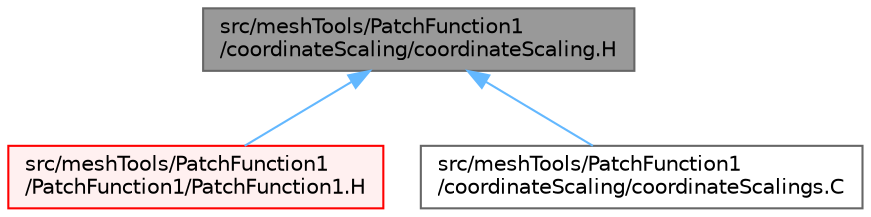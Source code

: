 digraph "src/meshTools/PatchFunction1/coordinateScaling/coordinateScaling.H"
{
 // LATEX_PDF_SIZE
  bgcolor="transparent";
  edge [fontname=Helvetica,fontsize=10,labelfontname=Helvetica,labelfontsize=10];
  node [fontname=Helvetica,fontsize=10,shape=box,height=0.2,width=0.4];
  Node1 [id="Node000001",label="src/meshTools/PatchFunction1\l/coordinateScaling/coordinateScaling.H",height=0.2,width=0.4,color="gray40", fillcolor="grey60", style="filled", fontcolor="black",tooltip=" "];
  Node1 -> Node2 [id="edge1_Node000001_Node000002",dir="back",color="steelblue1",style="solid",tooltip=" "];
  Node2 [id="Node000002",label="src/meshTools/PatchFunction1\l/PatchFunction1/PatchFunction1.H",height=0.2,width=0.4,color="red", fillcolor="#FFF0F0", style="filled",URL="$PatchFunction1_8H.html",tooltip=" "];
  Node1 -> Node135 [id="edge2_Node000001_Node000135",dir="back",color="steelblue1",style="solid",tooltip=" "];
  Node135 [id="Node000135",label="src/meshTools/PatchFunction1\l/coordinateScaling/coordinateScalings.C",height=0.2,width=0.4,color="grey40", fillcolor="white", style="filled",URL="$coordinateScalings_8C.html",tooltip=" "];
}
